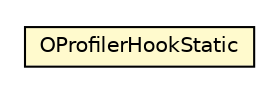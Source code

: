 #!/usr/local/bin/dot
#
# Class diagram 
# Generated by UMLGraph version R5_6-24-gf6e263 (http://www.umlgraph.org/)
#

digraph G {
	edge [fontname="Helvetica",fontsize=10,labelfontname="Helvetica",labelfontsize=10];
	node [fontname="Helvetica",fontsize=10,shape=plaintext];
	nodesep=0.25;
	ranksep=0.5;
	// com.orientechnologies.common.profiler.OAbstractProfiler.OProfilerHookStatic
	c546805 [label=<<table title="com.orientechnologies.common.profiler.OAbstractProfiler.OProfilerHookStatic" border="0" cellborder="1" cellspacing="0" cellpadding="2" port="p" bgcolor="lemonChiffon" href="./OAbstractProfiler.OProfilerHookStatic.html">
		<tr><td><table border="0" cellspacing="0" cellpadding="1">
<tr><td align="center" balign="center"> OProfilerHookStatic </td></tr>
		</table></td></tr>
		</table>>, URL="./OAbstractProfiler.OProfilerHookStatic.html", fontname="Helvetica", fontcolor="black", fontsize=10.0];
}

